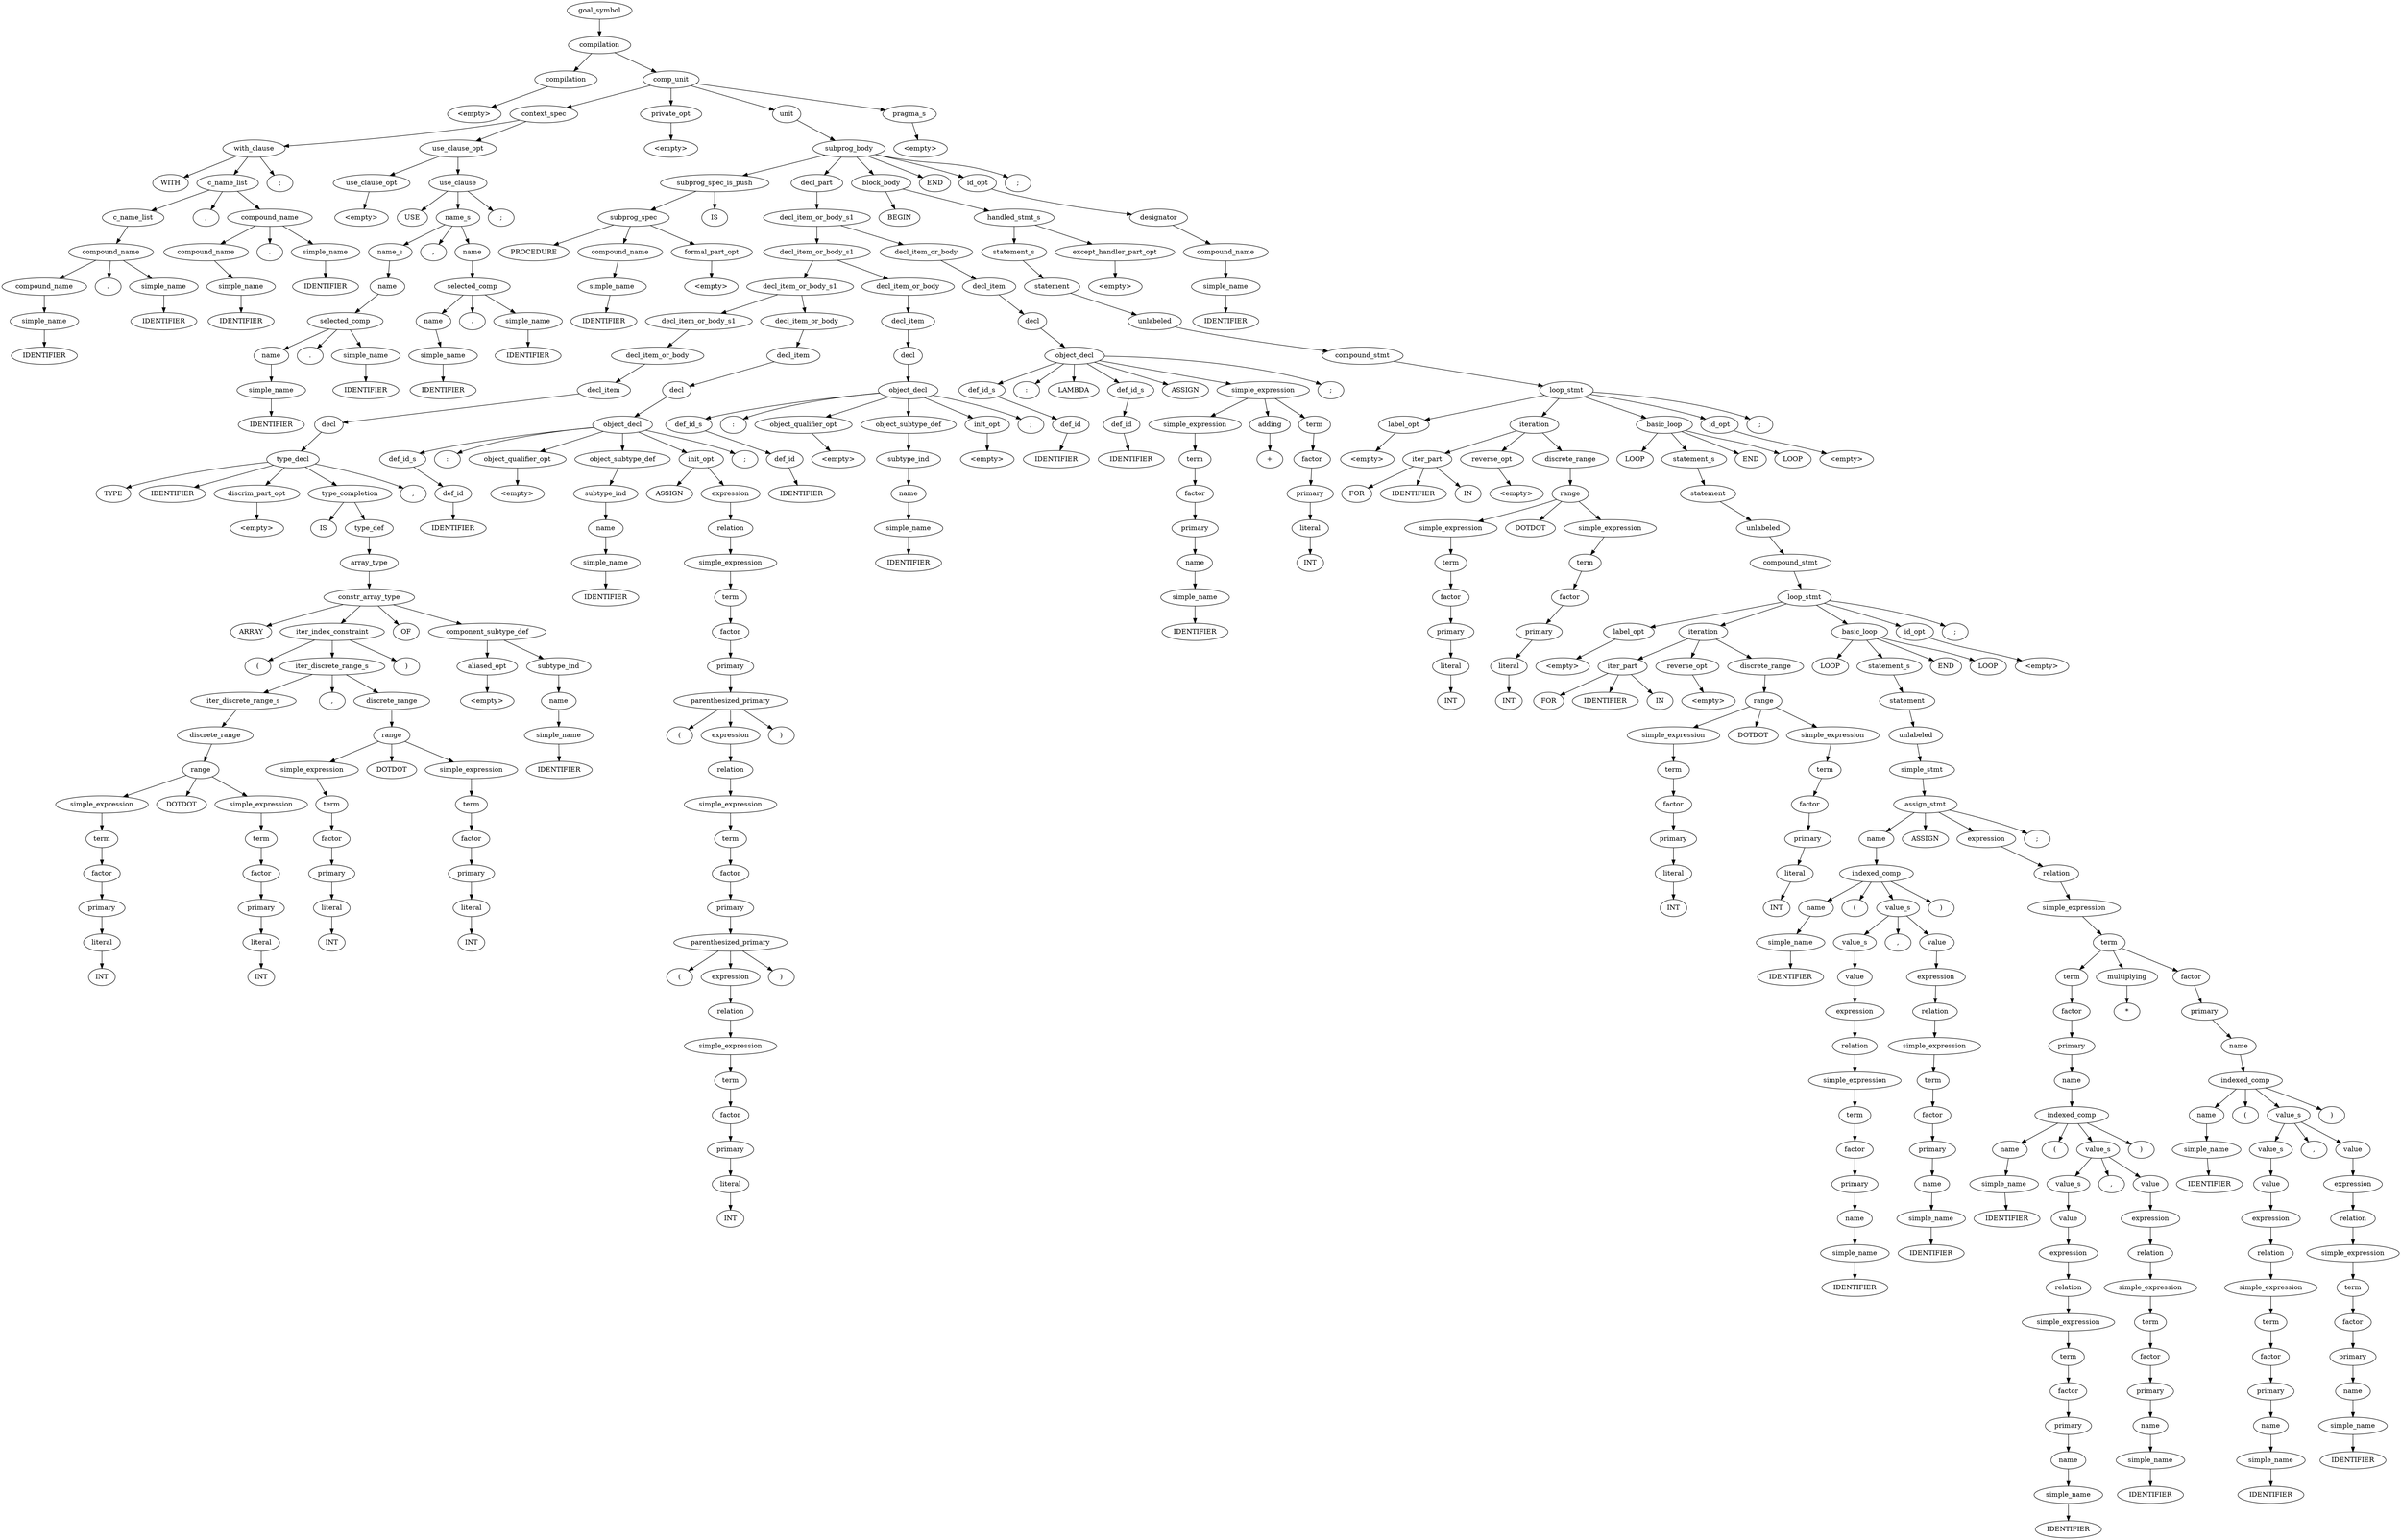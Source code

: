 digraph Parse_tree {
	goal_symbol0[ label ="goal_symbol"];
	compilation0[ label ="compilation"];
	goal_symbol0->compilation0;
	compilation0[ label ="compilation"];
	compilation1[ label ="compilation"];
	compilation0->compilation1;
	comp_unit0[ label ="comp_unit"];
	compilation0->comp_unit0;
	comp_unit0[ label ="comp_unit"];
	context_spec0[ label ="context_spec"];
	comp_unit0->context_spec0;
	private_opt0[ label ="private_opt"];
	comp_unit0->private_opt0;
	unit0[ label ="unit"];
	comp_unit0->unit0;
	pragma_s0[ label ="pragma_s"];
	comp_unit0->pragma_s0;
	pragma_s0[ label ="pragma_s"];
	empty0[ label ="<empty>"];
	pragma_s0->empty0;
	unit0[ label ="unit"];
	subprog_body0[ label ="subprog_body"];
	unit0->subprog_body0;
	subprog_body0[ label ="subprog_body"];
	subprog_spec_is_push0[ label ="subprog_spec_is_push"];
	subprog_body0->subprog_spec_is_push0;
	decl_part0[ label ="decl_part"];
	subprog_body0->decl_part0;
	block_body0[ label ="block_body"];
	subprog_body0->block_body0;
	END0[ label ="END"];
	subprog_body0->END0;
	id_opt0[ label ="id_opt"];
	subprog_body0->id_opt0;
	semi_colon0[ label =";"];
	subprog_body0->semi_colon0;
	id_opt0[ label ="id_opt"];
	designator0[ label ="designator"];
	id_opt0->designator0;
	designator0[ label ="designator"];
	compound_name0[ label ="compound_name"];
	designator0->compound_name0;
	compound_name0[ label ="compound_name"];
	simple_name0[ label ="simple_name"];
	compound_name0->simple_name0;
	simple_name0[ label ="simple_name"];
	IDENTIFIER0[ label ="IDENTIFIER"];
	simple_name0->IDENTIFIER0;
	block_body0[ label ="block_body"];
	BEGIN0[ label ="BEGIN"];
	block_body0->BEGIN0;
	handled_stmt_s0[ label ="handled_stmt_s"];
	block_body0->handled_stmt_s0;
	handled_stmt_s0[ label ="handled_stmt_s"];
	statement_s0[ label ="statement_s"];
	handled_stmt_s0->statement_s0;
	except_handler_part_opt0[ label ="except_handler_part_opt"];
	handled_stmt_s0->except_handler_part_opt0;
	except_handler_part_opt0[ label ="except_handler_part_opt"];
	empty1[ label ="<empty>"];
	except_handler_part_opt0->empty1;
	statement_s0[ label ="statement_s"];
	statement0[ label ="statement"];
	statement_s0->statement0;
	statement0[ label ="statement"];
	unlabeled0[ label ="unlabeled"];
	statement0->unlabeled0;
	unlabeled0[ label ="unlabeled"];
	compound_stmt0[ label ="compound_stmt"];
	unlabeled0->compound_stmt0;
	compound_stmt0[ label ="compound_stmt"];
	loop_stmt0[ label ="loop_stmt"];
	compound_stmt0->loop_stmt0;
	loop_stmt0[ label ="loop_stmt"];
	label_opt0[ label ="label_opt"];
	loop_stmt0->label_opt0;
	iteration0[ label ="iteration"];
	loop_stmt0->iteration0;
	basic_loop0[ label ="basic_loop"];
	loop_stmt0->basic_loop0;
	id_opt1[ label ="id_opt"];
	loop_stmt0->id_opt1;
	semi_colon1[ label =";"];
	loop_stmt0->semi_colon1;
	id_opt1[ label ="id_opt"];
	empty2[ label ="<empty>"];
	id_opt1->empty2;
	basic_loop0[ label ="basic_loop"];
	LOOP0[ label ="LOOP"];
	basic_loop0->LOOP0;
	statement_s1[ label ="statement_s"];
	basic_loop0->statement_s1;
	END1[ label ="END"];
	basic_loop0->END1;
	LOOP1[ label ="LOOP"];
	basic_loop0->LOOP1;
	statement_s1[ label ="statement_s"];
	statement1[ label ="statement"];
	statement_s1->statement1;
	statement1[ label ="statement"];
	unlabeled1[ label ="unlabeled"];
	statement1->unlabeled1;
	unlabeled1[ label ="unlabeled"];
	compound_stmt1[ label ="compound_stmt"];
	unlabeled1->compound_stmt1;
	compound_stmt1[ label ="compound_stmt"];
	loop_stmt1[ label ="loop_stmt"];
	compound_stmt1->loop_stmt1;
	loop_stmt1[ label ="loop_stmt"];
	label_opt1[ label ="label_opt"];
	loop_stmt1->label_opt1;
	iteration1[ label ="iteration"];
	loop_stmt1->iteration1;
	basic_loop1[ label ="basic_loop"];
	loop_stmt1->basic_loop1;
	id_opt2[ label ="id_opt"];
	loop_stmt1->id_opt2;
	semi_colon2[ label =";"];
	loop_stmt1->semi_colon2;
	id_opt2[ label ="id_opt"];
	empty3[ label ="<empty>"];
	id_opt2->empty3;
	basic_loop1[ label ="basic_loop"];
	LOOP2[ label ="LOOP"];
	basic_loop1->LOOP2;
	statement_s2[ label ="statement_s"];
	basic_loop1->statement_s2;
	END2[ label ="END"];
	basic_loop1->END2;
	LOOP3[ label ="LOOP"];
	basic_loop1->LOOP3;
	statement_s2[ label ="statement_s"];
	statement2[ label ="statement"];
	statement_s2->statement2;
	statement2[ label ="statement"];
	unlabeled2[ label ="unlabeled"];
	statement2->unlabeled2;
	unlabeled2[ label ="unlabeled"];
	simple_stmt0[ label ="simple_stmt"];
	unlabeled2->simple_stmt0;
	simple_stmt0[ label ="simple_stmt"];
	assign_stmt0[ label ="assign_stmt"];
	simple_stmt0->assign_stmt0;
	assign_stmt0[ label ="assign_stmt"];
	name0[ label ="name"];
	assign_stmt0->name0;
	ASSIGN0[ label ="ASSIGN"];
	assign_stmt0->ASSIGN0;
	expression0[ label ="expression"];
	assign_stmt0->expression0;
	semi_colon3[ label =";"];
	assign_stmt0->semi_colon3;
	expression0[ label ="expression"];
	relation0[ label ="relation"];
	expression0->relation0;
	relation0[ label ="relation"];
	simple_expression0[ label ="simple_expression"];
	relation0->simple_expression0;
	simple_expression0[ label ="simple_expression"];
	term0[ label ="term"];
	simple_expression0->term0;
	term0[ label ="term"];
	term1[ label ="term"];
	term0->term1;
	multiplying0[ label ="multiplying"];
	term0->multiplying0;
	factor0[ label ="factor"];
	term0->factor0;
	factor0[ label ="factor"];
	primary0[ label ="primary"];
	factor0->primary0;
	primary0[ label ="primary"];
	name1[ label ="name"];
	primary0->name1;
	name1[ label ="name"];
	indexed_comp0[ label ="indexed_comp"];
	name1->indexed_comp0;
	indexed_comp0[ label ="indexed_comp"];
	name2[ label ="name"];
	indexed_comp0->name2;
	open_bracket0[ label ="("];
	indexed_comp0->open_bracket0;
	value_s0[ label ="value_s"];
	indexed_comp0->value_s0;
	close_bracket0[ label =")"];
	indexed_comp0->close_bracket0;
	value_s0[ label ="value_s"];
	value_s1[ label ="value_s"];
	value_s0->value_s1;
	comma0[ label =","];
	value_s0->comma0;
	value0[ label ="value"];
	value_s0->value0;
	value0[ label ="value"];
	expression1[ label ="expression"];
	value0->expression1;
	expression1[ label ="expression"];
	relation1[ label ="relation"];
	expression1->relation1;
	relation1[ label ="relation"];
	simple_expression1[ label ="simple_expression"];
	relation1->simple_expression1;
	simple_expression1[ label ="simple_expression"];
	term2[ label ="term"];
	simple_expression1->term2;
	term2[ label ="term"];
	factor1[ label ="factor"];
	term2->factor1;
	factor1[ label ="factor"];
	primary1[ label ="primary"];
	factor1->primary1;
	primary1[ label ="primary"];
	name3[ label ="name"];
	primary1->name3;
	name3[ label ="name"];
	simple_name1[ label ="simple_name"];
	name3->simple_name1;
	simple_name1[ label ="simple_name"];
	IDENTIFIER1[ label ="IDENTIFIER"];
	simple_name1->IDENTIFIER1;
	value_s1[ label ="value_s"];
	value1[ label ="value"];
	value_s1->value1;
	value1[ label ="value"];
	expression2[ label ="expression"];
	value1->expression2;
	expression2[ label ="expression"];
	relation2[ label ="relation"];
	expression2->relation2;
	relation2[ label ="relation"];
	simple_expression2[ label ="simple_expression"];
	relation2->simple_expression2;
	simple_expression2[ label ="simple_expression"];
	term3[ label ="term"];
	simple_expression2->term3;
	term3[ label ="term"];
	factor2[ label ="factor"];
	term3->factor2;
	factor2[ label ="factor"];
	primary2[ label ="primary"];
	factor2->primary2;
	primary2[ label ="primary"];
	name4[ label ="name"];
	primary2->name4;
	name4[ label ="name"];
	simple_name2[ label ="simple_name"];
	name4->simple_name2;
	simple_name2[ label ="simple_name"];
	IDENTIFIER2[ label ="IDENTIFIER"];
	simple_name2->IDENTIFIER2;
	name2[ label ="name"];
	simple_name3[ label ="simple_name"];
	name2->simple_name3;
	simple_name3[ label ="simple_name"];
	IDENTIFIER3[ label ="IDENTIFIER"];
	simple_name3->IDENTIFIER3;
	multiplying0[ label ="multiplying"];
	star0[ label ="*"];
	multiplying0->star0;
	term1[ label ="term"];
	factor3[ label ="factor"];
	term1->factor3;
	factor3[ label ="factor"];
	primary3[ label ="primary"];
	factor3->primary3;
	primary3[ label ="primary"];
	name5[ label ="name"];
	primary3->name5;
	name5[ label ="name"];
	indexed_comp1[ label ="indexed_comp"];
	name5->indexed_comp1;
	indexed_comp1[ label ="indexed_comp"];
	name6[ label ="name"];
	indexed_comp1->name6;
	open_bracket1[ label ="("];
	indexed_comp1->open_bracket1;
	value_s2[ label ="value_s"];
	indexed_comp1->value_s2;
	close_bracket1[ label =")"];
	indexed_comp1->close_bracket1;
	value_s2[ label ="value_s"];
	value_s3[ label ="value_s"];
	value_s2->value_s3;
	comma1[ label =","];
	value_s2->comma1;
	value2[ label ="value"];
	value_s2->value2;
	value2[ label ="value"];
	expression3[ label ="expression"];
	value2->expression3;
	expression3[ label ="expression"];
	relation3[ label ="relation"];
	expression3->relation3;
	relation3[ label ="relation"];
	simple_expression3[ label ="simple_expression"];
	relation3->simple_expression3;
	simple_expression3[ label ="simple_expression"];
	term4[ label ="term"];
	simple_expression3->term4;
	term4[ label ="term"];
	factor4[ label ="factor"];
	term4->factor4;
	factor4[ label ="factor"];
	primary4[ label ="primary"];
	factor4->primary4;
	primary4[ label ="primary"];
	name7[ label ="name"];
	primary4->name7;
	name7[ label ="name"];
	simple_name4[ label ="simple_name"];
	name7->simple_name4;
	simple_name4[ label ="simple_name"];
	IDENTIFIER4[ label ="IDENTIFIER"];
	simple_name4->IDENTIFIER4;
	value_s3[ label ="value_s"];
	value3[ label ="value"];
	value_s3->value3;
	value3[ label ="value"];
	expression4[ label ="expression"];
	value3->expression4;
	expression4[ label ="expression"];
	relation4[ label ="relation"];
	expression4->relation4;
	relation4[ label ="relation"];
	simple_expression4[ label ="simple_expression"];
	relation4->simple_expression4;
	simple_expression4[ label ="simple_expression"];
	term5[ label ="term"];
	simple_expression4->term5;
	term5[ label ="term"];
	factor5[ label ="factor"];
	term5->factor5;
	factor5[ label ="factor"];
	primary5[ label ="primary"];
	factor5->primary5;
	primary5[ label ="primary"];
	name8[ label ="name"];
	primary5->name8;
	name8[ label ="name"];
	simple_name5[ label ="simple_name"];
	name8->simple_name5;
	simple_name5[ label ="simple_name"];
	IDENTIFIER5[ label ="IDENTIFIER"];
	simple_name5->IDENTIFIER5;
	name6[ label ="name"];
	simple_name6[ label ="simple_name"];
	name6->simple_name6;
	simple_name6[ label ="simple_name"];
	IDENTIFIER6[ label ="IDENTIFIER"];
	simple_name6->IDENTIFIER6;
	name0[ label ="name"];
	indexed_comp2[ label ="indexed_comp"];
	name0->indexed_comp2;
	indexed_comp2[ label ="indexed_comp"];
	name9[ label ="name"];
	indexed_comp2->name9;
	open_bracket2[ label ="("];
	indexed_comp2->open_bracket2;
	value_s4[ label ="value_s"];
	indexed_comp2->value_s4;
	close_bracket2[ label =")"];
	indexed_comp2->close_bracket2;
	value_s4[ label ="value_s"];
	value_s5[ label ="value_s"];
	value_s4->value_s5;
	comma2[ label =","];
	value_s4->comma2;
	value4[ label ="value"];
	value_s4->value4;
	value4[ label ="value"];
	expression5[ label ="expression"];
	value4->expression5;
	expression5[ label ="expression"];
	relation5[ label ="relation"];
	expression5->relation5;
	relation5[ label ="relation"];
	simple_expression5[ label ="simple_expression"];
	relation5->simple_expression5;
	simple_expression5[ label ="simple_expression"];
	term6[ label ="term"];
	simple_expression5->term6;
	term6[ label ="term"];
	factor6[ label ="factor"];
	term6->factor6;
	factor6[ label ="factor"];
	primary6[ label ="primary"];
	factor6->primary6;
	primary6[ label ="primary"];
	name10[ label ="name"];
	primary6->name10;
	name10[ label ="name"];
	simple_name7[ label ="simple_name"];
	name10->simple_name7;
	simple_name7[ label ="simple_name"];
	IDENTIFIER7[ label ="IDENTIFIER"];
	simple_name7->IDENTIFIER7;
	value_s5[ label ="value_s"];
	value5[ label ="value"];
	value_s5->value5;
	value5[ label ="value"];
	expression6[ label ="expression"];
	value5->expression6;
	expression6[ label ="expression"];
	relation6[ label ="relation"];
	expression6->relation6;
	relation6[ label ="relation"];
	simple_expression6[ label ="simple_expression"];
	relation6->simple_expression6;
	simple_expression6[ label ="simple_expression"];
	term7[ label ="term"];
	simple_expression6->term7;
	term7[ label ="term"];
	factor7[ label ="factor"];
	term7->factor7;
	factor7[ label ="factor"];
	primary7[ label ="primary"];
	factor7->primary7;
	primary7[ label ="primary"];
	name11[ label ="name"];
	primary7->name11;
	name11[ label ="name"];
	simple_name8[ label ="simple_name"];
	name11->simple_name8;
	simple_name8[ label ="simple_name"];
	IDENTIFIER8[ label ="IDENTIFIER"];
	simple_name8->IDENTIFIER8;
	name9[ label ="name"];
	simple_name9[ label ="simple_name"];
	name9->simple_name9;
	simple_name9[ label ="simple_name"];
	IDENTIFIER9[ label ="IDENTIFIER"];
	simple_name9->IDENTIFIER9;
	iteration1[ label ="iteration"];
	iter_part0[ label ="iter_part"];
	iteration1->iter_part0;
	reverse_opt0[ label ="reverse_opt"];
	iteration1->reverse_opt0;
	discrete_range0[ label ="discrete_range"];
	iteration1->discrete_range0;
	discrete_range0[ label ="discrete_range"];
	range0[ label ="range"];
	discrete_range0->range0;
	range0[ label ="range"];
	simple_expression7[ label ="simple_expression"];
	range0->simple_expression7;
	DOTDOT0[ label ="DOTDOT"];
	range0->DOTDOT0;
	simple_expression8[ label ="simple_expression"];
	range0->simple_expression8;
	simple_expression8[ label ="simple_expression"];
	term8[ label ="term"];
	simple_expression8->term8;
	term8[ label ="term"];
	factor8[ label ="factor"];
	term8->factor8;
	factor8[ label ="factor"];
	primary8[ label ="primary"];
	factor8->primary8;
	primary8[ label ="primary"];
	literal0[ label ="literal"];
	primary8->literal0;
	literal0[ label ="literal"];
	INT0[ label ="INT"];
	literal0->INT0;
	simple_expression7[ label ="simple_expression"];
	term9[ label ="term"];
	simple_expression7->term9;
	term9[ label ="term"];
	factor9[ label ="factor"];
	term9->factor9;
	factor9[ label ="factor"];
	primary9[ label ="primary"];
	factor9->primary9;
	primary9[ label ="primary"];
	literal1[ label ="literal"];
	primary9->literal1;
	literal1[ label ="literal"];
	INT1[ label ="INT"];
	literal1->INT1;
	reverse_opt0[ label ="reverse_opt"];
	empty4[ label ="<empty>"];
	reverse_opt0->empty4;
	iter_part0[ label ="iter_part"];
	FOR0[ label ="FOR"];
	iter_part0->FOR0;
	IDENTIFIER10[ label ="IDENTIFIER"];
	iter_part0->IDENTIFIER10;
	IN0[ label ="IN"];
	iter_part0->IN0;
	label_opt1[ label ="label_opt"];
	empty5[ label ="<empty>"];
	label_opt1->empty5;
	iteration0[ label ="iteration"];
	iter_part1[ label ="iter_part"];
	iteration0->iter_part1;
	reverse_opt1[ label ="reverse_opt"];
	iteration0->reverse_opt1;
	discrete_range1[ label ="discrete_range"];
	iteration0->discrete_range1;
	discrete_range1[ label ="discrete_range"];
	range1[ label ="range"];
	discrete_range1->range1;
	range1[ label ="range"];
	simple_expression9[ label ="simple_expression"];
	range1->simple_expression9;
	DOTDOT1[ label ="DOTDOT"];
	range1->DOTDOT1;
	simple_expression10[ label ="simple_expression"];
	range1->simple_expression10;
	simple_expression10[ label ="simple_expression"];
	term10[ label ="term"];
	simple_expression10->term10;
	term10[ label ="term"];
	factor10[ label ="factor"];
	term10->factor10;
	factor10[ label ="factor"];
	primary10[ label ="primary"];
	factor10->primary10;
	primary10[ label ="primary"];
	literal2[ label ="literal"];
	primary10->literal2;
	literal2[ label ="literal"];
	INT2[ label ="INT"];
	literal2->INT2;
	simple_expression9[ label ="simple_expression"];
	term11[ label ="term"];
	simple_expression9->term11;
	term11[ label ="term"];
	factor11[ label ="factor"];
	term11->factor11;
	factor11[ label ="factor"];
	primary11[ label ="primary"];
	factor11->primary11;
	primary11[ label ="primary"];
	literal3[ label ="literal"];
	primary11->literal3;
	literal3[ label ="literal"];
	INT3[ label ="INT"];
	literal3->INT3;
	reverse_opt1[ label ="reverse_opt"];
	empty6[ label ="<empty>"];
	reverse_opt1->empty6;
	iter_part1[ label ="iter_part"];
	FOR1[ label ="FOR"];
	iter_part1->FOR1;
	IDENTIFIER11[ label ="IDENTIFIER"];
	iter_part1->IDENTIFIER11;
	IN1[ label ="IN"];
	iter_part1->IN1;
	label_opt0[ label ="label_opt"];
	empty7[ label ="<empty>"];
	label_opt0->empty7;
	decl_part0[ label ="decl_part"];
	decl_item_or_body_s10[ label ="decl_item_or_body_s1"];
	decl_part0->decl_item_or_body_s10;
	decl_item_or_body_s10[ label ="decl_item_or_body_s1"];
	decl_item_or_body_s11[ label ="decl_item_or_body_s1"];
	decl_item_or_body_s10->decl_item_or_body_s11;
	decl_item_or_body0[ label ="decl_item_or_body"];
	decl_item_or_body_s10->decl_item_or_body0;
	decl_item_or_body0[ label ="decl_item_or_body"];
	decl_item0[ label ="decl_item"];
	decl_item_or_body0->decl_item0;
	decl_item0[ label ="decl_item"];
	decl0[ label ="decl"];
	decl_item0->decl0;
	decl0[ label ="decl"];
	object_decl0[ label ="object_decl"];
	decl0->object_decl0;
	object_decl0[ label ="object_decl"];
	def_id_s0[ label ="def_id_s"];
	object_decl0->def_id_s0;
	colon0[ label =":"];
	object_decl0->colon0;
	LAMBDA0[ label ="LAMBDA"];
	object_decl0->LAMBDA0;
	def_id_s1[ label ="def_id_s"];
	object_decl0->def_id_s1;
	ASSIGN1[ label ="ASSIGN"];
	object_decl0->ASSIGN1;
	simple_expression11[ label ="simple_expression"];
	object_decl0->simple_expression11;
	semi_colon4[ label =";"];
	object_decl0->semi_colon4;
	simple_expression11[ label ="simple_expression"];
	simple_expression12[ label ="simple_expression"];
	simple_expression11->simple_expression12;
	adding0[ label ="adding"];
	simple_expression11->adding0;
	term12[ label ="term"];
	simple_expression11->term12;
	term12[ label ="term"];
	factor12[ label ="factor"];
	term12->factor12;
	factor12[ label ="factor"];
	primary12[ label ="primary"];
	factor12->primary12;
	primary12[ label ="primary"];
	literal4[ label ="literal"];
	primary12->literal4;
	literal4[ label ="literal"];
	INT4[ label ="INT"];
	literal4->INT4;
	adding0[ label ="adding"];
	plus0[ label ="+"];
	adding0->plus0;
	simple_expression12[ label ="simple_expression"];
	term13[ label ="term"];
	simple_expression12->term13;
	term13[ label ="term"];
	factor13[ label ="factor"];
	term13->factor13;
	factor13[ label ="factor"];
	primary13[ label ="primary"];
	factor13->primary13;
	primary13[ label ="primary"];
	name12[ label ="name"];
	primary13->name12;
	name12[ label ="name"];
	simple_name10[ label ="simple_name"];
	name12->simple_name10;
	simple_name10[ label ="simple_name"];
	IDENTIFIER12[ label ="IDENTIFIER"];
	simple_name10->IDENTIFIER12;
	def_id_s1[ label ="def_id_s"];
	def_id0[ label ="def_id"];
	def_id_s1->def_id0;
	def_id0[ label ="def_id"];
	IDENTIFIER13[ label ="IDENTIFIER"];
	def_id0->IDENTIFIER13;
	def_id_s0[ label ="def_id_s"];
	def_id1[ label ="def_id"];
	def_id_s0->def_id1;
	def_id1[ label ="def_id"];
	IDENTIFIER14[ label ="IDENTIFIER"];
	def_id1->IDENTIFIER14;
	decl_item_or_body_s11[ label ="decl_item_or_body_s1"];
	decl_item_or_body_s12[ label ="decl_item_or_body_s1"];
	decl_item_or_body_s11->decl_item_or_body_s12;
	decl_item_or_body1[ label ="decl_item_or_body"];
	decl_item_or_body_s11->decl_item_or_body1;
	decl_item_or_body1[ label ="decl_item_or_body"];
	decl_item1[ label ="decl_item"];
	decl_item_or_body1->decl_item1;
	decl_item1[ label ="decl_item"];
	decl1[ label ="decl"];
	decl_item1->decl1;
	decl1[ label ="decl"];
	object_decl1[ label ="object_decl"];
	decl1->object_decl1;
	object_decl1[ label ="object_decl"];
	def_id_s2[ label ="def_id_s"];
	object_decl1->def_id_s2;
	colon1[ label =":"];
	object_decl1->colon1;
	object_qualifier_opt0[ label ="object_qualifier_opt"];
	object_decl1->object_qualifier_opt0;
	object_subtype_def0[ label ="object_subtype_def"];
	object_decl1->object_subtype_def0;
	init_opt0[ label ="init_opt"];
	object_decl1->init_opt0;
	semi_colon5[ label =";"];
	object_decl1->semi_colon5;
	init_opt0[ label ="init_opt"];
	empty8[ label ="<empty>"];
	init_opt0->empty8;
	object_subtype_def0[ label ="object_subtype_def"];
	subtype_ind0[ label ="subtype_ind"];
	object_subtype_def0->subtype_ind0;
	subtype_ind0[ label ="subtype_ind"];
	name13[ label ="name"];
	subtype_ind0->name13;
	name13[ label ="name"];
	simple_name11[ label ="simple_name"];
	name13->simple_name11;
	simple_name11[ label ="simple_name"];
	IDENTIFIER15[ label ="IDENTIFIER"];
	simple_name11->IDENTIFIER15;
	object_qualifier_opt0[ label ="object_qualifier_opt"];
	empty9[ label ="<empty>"];
	object_qualifier_opt0->empty9;
	def_id_s2[ label ="def_id_s"];
	def_id2[ label ="def_id"];
	def_id_s2->def_id2;
	def_id2[ label ="def_id"];
	IDENTIFIER16[ label ="IDENTIFIER"];
	def_id2->IDENTIFIER16;
	decl_item_or_body_s12[ label ="decl_item_or_body_s1"];
	decl_item_or_body_s13[ label ="decl_item_or_body_s1"];
	decl_item_or_body_s12->decl_item_or_body_s13;
	decl_item_or_body2[ label ="decl_item_or_body"];
	decl_item_or_body_s12->decl_item_or_body2;
	decl_item_or_body2[ label ="decl_item_or_body"];
	decl_item2[ label ="decl_item"];
	decl_item_or_body2->decl_item2;
	decl_item2[ label ="decl_item"];
	decl2[ label ="decl"];
	decl_item2->decl2;
	decl2[ label ="decl"];
	object_decl2[ label ="object_decl"];
	decl2->object_decl2;
	object_decl2[ label ="object_decl"];
	def_id_s3[ label ="def_id_s"];
	object_decl2->def_id_s3;
	colon2[ label =":"];
	object_decl2->colon2;
	object_qualifier_opt1[ label ="object_qualifier_opt"];
	object_decl2->object_qualifier_opt1;
	object_subtype_def1[ label ="object_subtype_def"];
	object_decl2->object_subtype_def1;
	init_opt1[ label ="init_opt"];
	object_decl2->init_opt1;
	semi_colon6[ label =";"];
	object_decl2->semi_colon6;
	init_opt1[ label ="init_opt"];
	ASSIGN2[ label ="ASSIGN"];
	init_opt1->ASSIGN2;
	expression7[ label ="expression"];
	init_opt1->expression7;
	expression7[ label ="expression"];
	relation7[ label ="relation"];
	expression7->relation7;
	relation7[ label ="relation"];
	simple_expression13[ label ="simple_expression"];
	relation7->simple_expression13;
	simple_expression13[ label ="simple_expression"];
	term14[ label ="term"];
	simple_expression13->term14;
	term14[ label ="term"];
	factor14[ label ="factor"];
	term14->factor14;
	factor14[ label ="factor"];
	primary14[ label ="primary"];
	factor14->primary14;
	primary14[ label ="primary"];
	parenthesized_primary0[ label ="parenthesized_primary"];
	primary14->parenthesized_primary0;
	parenthesized_primary0[ label ="parenthesized_primary"];
	open_bracket3[ label ="("];
	parenthesized_primary0->open_bracket3;
	expression8[ label ="expression"];
	parenthesized_primary0->expression8;
	close_bracket3[ label =")"];
	parenthesized_primary0->close_bracket3;
	expression8[ label ="expression"];
	relation8[ label ="relation"];
	expression8->relation8;
	relation8[ label ="relation"];
	simple_expression14[ label ="simple_expression"];
	relation8->simple_expression14;
	simple_expression14[ label ="simple_expression"];
	term15[ label ="term"];
	simple_expression14->term15;
	term15[ label ="term"];
	factor15[ label ="factor"];
	term15->factor15;
	factor15[ label ="factor"];
	primary15[ label ="primary"];
	factor15->primary15;
	primary15[ label ="primary"];
	parenthesized_primary1[ label ="parenthesized_primary"];
	primary15->parenthesized_primary1;
	parenthesized_primary1[ label ="parenthesized_primary"];
	open_bracket4[ label ="("];
	parenthesized_primary1->open_bracket4;
	expression9[ label ="expression"];
	parenthesized_primary1->expression9;
	close_bracket4[ label =")"];
	parenthesized_primary1->close_bracket4;
	expression9[ label ="expression"];
	relation9[ label ="relation"];
	expression9->relation9;
	relation9[ label ="relation"];
	simple_expression15[ label ="simple_expression"];
	relation9->simple_expression15;
	simple_expression15[ label ="simple_expression"];
	term16[ label ="term"];
	simple_expression15->term16;
	term16[ label ="term"];
	factor16[ label ="factor"];
	term16->factor16;
	factor16[ label ="factor"];
	primary16[ label ="primary"];
	factor16->primary16;
	primary16[ label ="primary"];
	literal5[ label ="literal"];
	primary16->literal5;
	literal5[ label ="literal"];
	INT5[ label ="INT"];
	literal5->INT5;
	object_subtype_def1[ label ="object_subtype_def"];
	subtype_ind1[ label ="subtype_ind"];
	object_subtype_def1->subtype_ind1;
	subtype_ind1[ label ="subtype_ind"];
	name14[ label ="name"];
	subtype_ind1->name14;
	name14[ label ="name"];
	simple_name12[ label ="simple_name"];
	name14->simple_name12;
	simple_name12[ label ="simple_name"];
	IDENTIFIER17[ label ="IDENTIFIER"];
	simple_name12->IDENTIFIER17;
	object_qualifier_opt1[ label ="object_qualifier_opt"];
	empty10[ label ="<empty>"];
	object_qualifier_opt1->empty10;
	def_id_s3[ label ="def_id_s"];
	def_id3[ label ="def_id"];
	def_id_s3->def_id3;
	def_id3[ label ="def_id"];
	IDENTIFIER18[ label ="IDENTIFIER"];
	def_id3->IDENTIFIER18;
	decl_item_or_body_s13[ label ="decl_item_or_body_s1"];
	decl_item_or_body3[ label ="decl_item_or_body"];
	decl_item_or_body_s13->decl_item_or_body3;
	decl_item_or_body3[ label ="decl_item_or_body"];
	decl_item3[ label ="decl_item"];
	decl_item_or_body3->decl_item3;
	decl_item3[ label ="decl_item"];
	decl3[ label ="decl"];
	decl_item3->decl3;
	decl3[ label ="decl"];
	type_decl0[ label ="type_decl"];
	decl3->type_decl0;
	type_decl0[ label ="type_decl"];
	TYPE0[ label ="TYPE"];
	type_decl0->TYPE0;
	IDENTIFIER19[ label ="IDENTIFIER"];
	type_decl0->IDENTIFIER19;
	discrim_part_opt0[ label ="discrim_part_opt"];
	type_decl0->discrim_part_opt0;
	type_completion0[ label ="type_completion"];
	type_decl0->type_completion0;
	semi_colon7[ label =";"];
	type_decl0->semi_colon7;
	type_completion0[ label ="type_completion"];
	IS0[ label ="IS"];
	type_completion0->IS0;
	type_def0[ label ="type_def"];
	type_completion0->type_def0;
	type_def0[ label ="type_def"];
	array_type0[ label ="array_type"];
	type_def0->array_type0;
	array_type0[ label ="array_type"];
	constr_array_type0[ label ="constr_array_type"];
	array_type0->constr_array_type0;
	constr_array_type0[ label ="constr_array_type"];
	ARRAY0[ label ="ARRAY"];
	constr_array_type0->ARRAY0;
	iter_index_constraint0[ label ="iter_index_constraint"];
	constr_array_type0->iter_index_constraint0;
	OF0[ label ="OF"];
	constr_array_type0->OF0;
	component_subtype_def0[ label ="component_subtype_def"];
	constr_array_type0->component_subtype_def0;
	component_subtype_def0[ label ="component_subtype_def"];
	aliased_opt0[ label ="aliased_opt"];
	component_subtype_def0->aliased_opt0;
	subtype_ind2[ label ="subtype_ind"];
	component_subtype_def0->subtype_ind2;
	subtype_ind2[ label ="subtype_ind"];
	name15[ label ="name"];
	subtype_ind2->name15;
	name15[ label ="name"];
	simple_name13[ label ="simple_name"];
	name15->simple_name13;
	simple_name13[ label ="simple_name"];
	IDENTIFIER20[ label ="IDENTIFIER"];
	simple_name13->IDENTIFIER20;
	aliased_opt0[ label ="aliased_opt"];
	empty11[ label ="<empty>"];
	aliased_opt0->empty11;
	iter_index_constraint0[ label ="iter_index_constraint"];
	open_bracket5[ label ="("];
	iter_index_constraint0->open_bracket5;
	iter_discrete_range_s0[ label ="iter_discrete_range_s"];
	iter_index_constraint0->iter_discrete_range_s0;
	close_bracket5[ label =")"];
	iter_index_constraint0->close_bracket5;
	iter_discrete_range_s0[ label ="iter_discrete_range_s"];
	iter_discrete_range_s1[ label ="iter_discrete_range_s"];
	iter_discrete_range_s0->iter_discrete_range_s1;
	comma3[ label =","];
	iter_discrete_range_s0->comma3;
	discrete_range2[ label ="discrete_range"];
	iter_discrete_range_s0->discrete_range2;
	discrete_range2[ label ="discrete_range"];
	range2[ label ="range"];
	discrete_range2->range2;
	range2[ label ="range"];
	simple_expression16[ label ="simple_expression"];
	range2->simple_expression16;
	DOTDOT2[ label ="DOTDOT"];
	range2->DOTDOT2;
	simple_expression17[ label ="simple_expression"];
	range2->simple_expression17;
	simple_expression17[ label ="simple_expression"];
	term17[ label ="term"];
	simple_expression17->term17;
	term17[ label ="term"];
	factor17[ label ="factor"];
	term17->factor17;
	factor17[ label ="factor"];
	primary17[ label ="primary"];
	factor17->primary17;
	primary17[ label ="primary"];
	literal6[ label ="literal"];
	primary17->literal6;
	literal6[ label ="literal"];
	INT6[ label ="INT"];
	literal6->INT6;
	simple_expression16[ label ="simple_expression"];
	term18[ label ="term"];
	simple_expression16->term18;
	term18[ label ="term"];
	factor18[ label ="factor"];
	term18->factor18;
	factor18[ label ="factor"];
	primary18[ label ="primary"];
	factor18->primary18;
	primary18[ label ="primary"];
	literal7[ label ="literal"];
	primary18->literal7;
	literal7[ label ="literal"];
	INT7[ label ="INT"];
	literal7->INT7;
	iter_discrete_range_s1[ label ="iter_discrete_range_s"];
	discrete_range3[ label ="discrete_range"];
	iter_discrete_range_s1->discrete_range3;
	discrete_range3[ label ="discrete_range"];
	range3[ label ="range"];
	discrete_range3->range3;
	range3[ label ="range"];
	simple_expression18[ label ="simple_expression"];
	range3->simple_expression18;
	DOTDOT3[ label ="DOTDOT"];
	range3->DOTDOT3;
	simple_expression19[ label ="simple_expression"];
	range3->simple_expression19;
	simple_expression19[ label ="simple_expression"];
	term19[ label ="term"];
	simple_expression19->term19;
	term19[ label ="term"];
	factor19[ label ="factor"];
	term19->factor19;
	factor19[ label ="factor"];
	primary19[ label ="primary"];
	factor19->primary19;
	primary19[ label ="primary"];
	literal8[ label ="literal"];
	primary19->literal8;
	literal8[ label ="literal"];
	INT8[ label ="INT"];
	literal8->INT8;
	simple_expression18[ label ="simple_expression"];
	term20[ label ="term"];
	simple_expression18->term20;
	term20[ label ="term"];
	factor20[ label ="factor"];
	term20->factor20;
	factor20[ label ="factor"];
	primary20[ label ="primary"];
	factor20->primary20;
	primary20[ label ="primary"];
	literal9[ label ="literal"];
	primary20->literal9;
	literal9[ label ="literal"];
	INT9[ label ="INT"];
	literal9->INT9;
	discrim_part_opt0[ label ="discrim_part_opt"];
	empty12[ label ="<empty>"];
	discrim_part_opt0->empty12;
	subprog_spec_is_push0[ label ="subprog_spec_is_push"];
	subprog_spec0[ label ="subprog_spec"];
	subprog_spec_is_push0->subprog_spec0;
	IS1[ label ="IS"];
	subprog_spec_is_push0->IS1;
	subprog_spec0[ label ="subprog_spec"];
	PROCEDURE0[ label ="PROCEDURE"];
	subprog_spec0->PROCEDURE0;
	compound_name1[ label ="compound_name"];
	subprog_spec0->compound_name1;
	formal_part_opt0[ label ="formal_part_opt"];
	subprog_spec0->formal_part_opt0;
	formal_part_opt0[ label ="formal_part_opt"];
	empty13[ label ="<empty>"];
	formal_part_opt0->empty13;
	compound_name1[ label ="compound_name"];
	simple_name14[ label ="simple_name"];
	compound_name1->simple_name14;
	simple_name14[ label ="simple_name"];
	IDENTIFIER21[ label ="IDENTIFIER"];
	simple_name14->IDENTIFIER21;
	private_opt0[ label ="private_opt"];
	empty14[ label ="<empty>"];
	private_opt0->empty14;
	context_spec0[ label ="context_spec"];
	with_clause0[ label ="with_clause"];
	context_spec0->with_clause0;
	use_clause_opt0[ label ="use_clause_opt"];
	context_spec0->use_clause_opt0;
	use_clause_opt0[ label ="use_clause_opt"];
	use_clause_opt1[ label ="use_clause_opt"];
	use_clause_opt0->use_clause_opt1;
	use_clause0[ label ="use_clause"];
	use_clause_opt0->use_clause0;
	use_clause0[ label ="use_clause"];
	USE0[ label ="USE"];
	use_clause0->USE0;
	name_s0[ label ="name_s"];
	use_clause0->name_s0;
	semi_colon8[ label =";"];
	use_clause0->semi_colon8;
	name_s0[ label ="name_s"];
	name_s1[ label ="name_s"];
	name_s0->name_s1;
	comma4[ label =","];
	name_s0->comma4;
	name16[ label ="name"];
	name_s0->name16;
	name16[ label ="name"];
	selected_comp0[ label ="selected_comp"];
	name16->selected_comp0;
	selected_comp0[ label ="selected_comp"];
	name17[ label ="name"];
	selected_comp0->name17;
	dot0[ label ="."];
	selected_comp0->dot0;
	simple_name15[ label ="simple_name"];
	selected_comp0->simple_name15;
	simple_name15[ label ="simple_name"];
	IDENTIFIER22[ label ="IDENTIFIER"];
	simple_name15->IDENTIFIER22;
	name17[ label ="name"];
	simple_name16[ label ="simple_name"];
	name17->simple_name16;
	simple_name16[ label ="simple_name"];
	IDENTIFIER23[ label ="IDENTIFIER"];
	simple_name16->IDENTIFIER23;
	name_s1[ label ="name_s"];
	name18[ label ="name"];
	name_s1->name18;
	name18[ label ="name"];
	selected_comp1[ label ="selected_comp"];
	name18->selected_comp1;
	selected_comp1[ label ="selected_comp"];
	name19[ label ="name"];
	selected_comp1->name19;
	dot1[ label ="."];
	selected_comp1->dot1;
	simple_name17[ label ="simple_name"];
	selected_comp1->simple_name17;
	simple_name17[ label ="simple_name"];
	IDENTIFIER24[ label ="IDENTIFIER"];
	simple_name17->IDENTIFIER24;
	name19[ label ="name"];
	simple_name18[ label ="simple_name"];
	name19->simple_name18;
	simple_name18[ label ="simple_name"];
	IDENTIFIER25[ label ="IDENTIFIER"];
	simple_name18->IDENTIFIER25;
	use_clause_opt1[ label ="use_clause_opt"];
	empty15[ label ="<empty>"];
	use_clause_opt1->empty15;
	with_clause0[ label ="with_clause"];
	WITH0[ label ="WITH"];
	with_clause0->WITH0;
	c_name_list0[ label ="c_name_list"];
	with_clause0->c_name_list0;
	semi_colon9[ label =";"];
	with_clause0->semi_colon9;
	c_name_list0[ label ="c_name_list"];
	c_name_list1[ label ="c_name_list"];
	c_name_list0->c_name_list1;
	comma5[ label =","];
	c_name_list0->comma5;
	compound_name2[ label ="compound_name"];
	c_name_list0->compound_name2;
	compound_name2[ label ="compound_name"];
	compound_name3[ label ="compound_name"];
	compound_name2->compound_name3;
	dot2[ label ="."];
	compound_name2->dot2;
	simple_name19[ label ="simple_name"];
	compound_name2->simple_name19;
	simple_name19[ label ="simple_name"];
	IDENTIFIER26[ label ="IDENTIFIER"];
	simple_name19->IDENTIFIER26;
	compound_name3[ label ="compound_name"];
	simple_name20[ label ="simple_name"];
	compound_name3->simple_name20;
	simple_name20[ label ="simple_name"];
	IDENTIFIER27[ label ="IDENTIFIER"];
	simple_name20->IDENTIFIER27;
	c_name_list1[ label ="c_name_list"];
	compound_name4[ label ="compound_name"];
	c_name_list1->compound_name4;
	compound_name4[ label ="compound_name"];
	compound_name5[ label ="compound_name"];
	compound_name4->compound_name5;
	dot3[ label ="."];
	compound_name4->dot3;
	simple_name21[ label ="simple_name"];
	compound_name4->simple_name21;
	simple_name21[ label ="simple_name"];
	IDENTIFIER28[ label ="IDENTIFIER"];
	simple_name21->IDENTIFIER28;
	compound_name5[ label ="compound_name"];
	simple_name22[ label ="simple_name"];
	compound_name5->simple_name22;
	simple_name22[ label ="simple_name"];
	IDENTIFIER29[ label ="IDENTIFIER"];
	simple_name22->IDENTIFIER29;
	compilation1[ label ="compilation"];
	empty16[ label ="<empty>"];
	compilation1->empty16;
}
